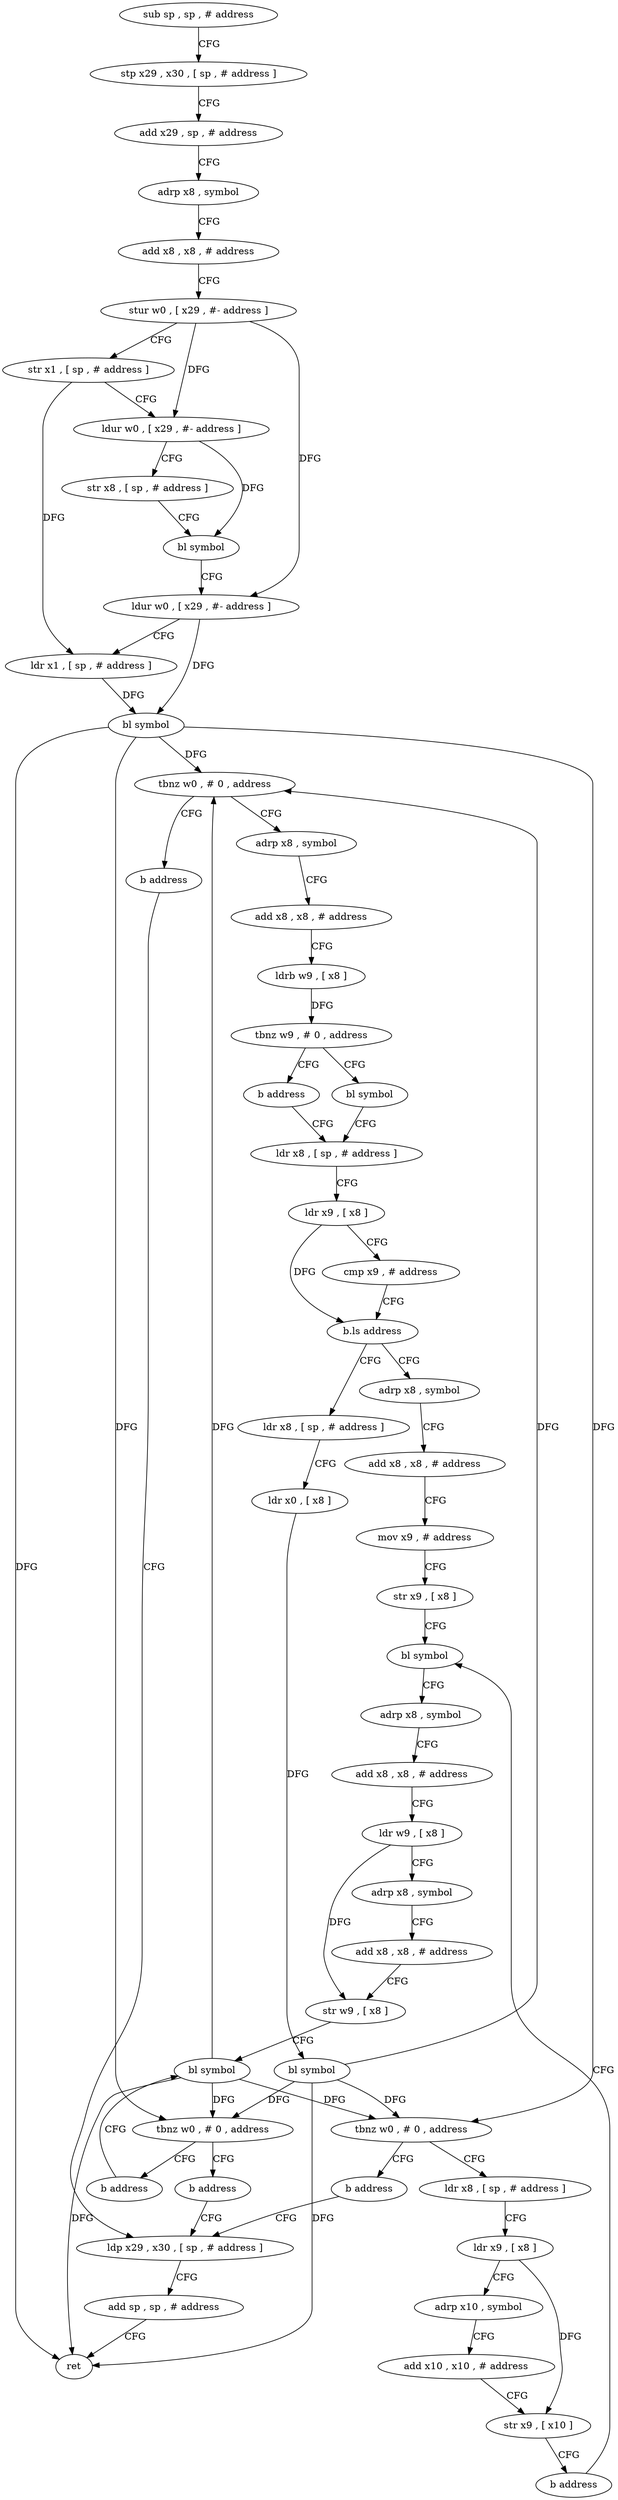digraph "func" {
"4205884" [label = "sub sp , sp , # address" ]
"4205888" [label = "stp x29 , x30 , [ sp , # address ]" ]
"4205892" [label = "add x29 , sp , # address" ]
"4205896" [label = "adrp x8 , symbol" ]
"4205900" [label = "add x8 , x8 , # address" ]
"4205904" [label = "stur w0 , [ x29 , #- address ]" ]
"4205908" [label = "str x1 , [ sp , # address ]" ]
"4205912" [label = "ldur w0 , [ x29 , #- address ]" ]
"4205916" [label = "str x8 , [ sp , # address ]" ]
"4205920" [label = "bl symbol" ]
"4205924" [label = "ldur w0 , [ x29 , #- address ]" ]
"4205928" [label = "ldr x1 , [ sp , # address ]" ]
"4205932" [label = "bl symbol" ]
"4205936" [label = "tbnz w0 , # 0 , address" ]
"4205944" [label = "adrp x8 , symbol" ]
"4205940" [label = "b address" ]
"4205948" [label = "add x8 , x8 , # address" ]
"4205952" [label = "ldrb w9 , [ x8 ]" ]
"4205956" [label = "tbnz w9 , # 0 , address" ]
"4205964" [label = "bl symbol" ]
"4205960" [label = "b address" ]
"4206088" [label = "ldp x29 , x30 , [ sp , # address ]" ]
"4205968" [label = "ldr x8 , [ sp , # address ]" ]
"4206092" [label = "add sp , sp , # address" ]
"4206096" [label = "ret" ]
"4206028" [label = "adrp x8 , symbol" ]
"4206032" [label = "add x8 , x8 , # address" ]
"4206036" [label = "mov x9 , # address" ]
"4206040" [label = "str x9 , [ x8 ]" ]
"4206044" [label = "bl symbol" ]
"4205984" [label = "ldr x8 , [ sp , # address ]" ]
"4205988" [label = "ldr x0 , [ x8 ]" ]
"4205992" [label = "bl symbol" ]
"4205996" [label = "tbnz w0 , # 0 , address" ]
"4206004" [label = "ldr x8 , [ sp , # address ]" ]
"4206000" [label = "b address" ]
"4205972" [label = "ldr x9 , [ x8 ]" ]
"4205976" [label = "cmp x9 , # address" ]
"4205980" [label = "b.ls address" ]
"4206084" [label = "b address" ]
"4206072" [label = "bl symbol" ]
"4206080" [label = "b address" ]
"4206008" [label = "ldr x9 , [ x8 ]" ]
"4206012" [label = "adrp x10 , symbol" ]
"4206016" [label = "add x10 , x10 , # address" ]
"4206020" [label = "str x9 , [ x10 ]" ]
"4206024" [label = "b address" ]
"4206076" [label = "tbnz w0 , # 0 , address" ]
"4206048" [label = "adrp x8 , symbol" ]
"4206052" [label = "add x8 , x8 , # address" ]
"4206056" [label = "ldr w9 , [ x8 ]" ]
"4206060" [label = "adrp x8 , symbol" ]
"4206064" [label = "add x8 , x8 , # address" ]
"4206068" [label = "str w9 , [ x8 ]" ]
"4205884" -> "4205888" [ label = "CFG" ]
"4205888" -> "4205892" [ label = "CFG" ]
"4205892" -> "4205896" [ label = "CFG" ]
"4205896" -> "4205900" [ label = "CFG" ]
"4205900" -> "4205904" [ label = "CFG" ]
"4205904" -> "4205908" [ label = "CFG" ]
"4205904" -> "4205912" [ label = "DFG" ]
"4205904" -> "4205924" [ label = "DFG" ]
"4205908" -> "4205912" [ label = "CFG" ]
"4205908" -> "4205928" [ label = "DFG" ]
"4205912" -> "4205916" [ label = "CFG" ]
"4205912" -> "4205920" [ label = "DFG" ]
"4205916" -> "4205920" [ label = "CFG" ]
"4205920" -> "4205924" [ label = "CFG" ]
"4205924" -> "4205928" [ label = "CFG" ]
"4205924" -> "4205932" [ label = "DFG" ]
"4205928" -> "4205932" [ label = "DFG" ]
"4205932" -> "4205936" [ label = "DFG" ]
"4205932" -> "4206096" [ label = "DFG" ]
"4205932" -> "4205996" [ label = "DFG" ]
"4205932" -> "4206076" [ label = "DFG" ]
"4205936" -> "4205944" [ label = "CFG" ]
"4205936" -> "4205940" [ label = "CFG" ]
"4205944" -> "4205948" [ label = "CFG" ]
"4205940" -> "4206088" [ label = "CFG" ]
"4205948" -> "4205952" [ label = "CFG" ]
"4205952" -> "4205956" [ label = "DFG" ]
"4205956" -> "4205964" [ label = "CFG" ]
"4205956" -> "4205960" [ label = "CFG" ]
"4205964" -> "4205968" [ label = "CFG" ]
"4205960" -> "4205968" [ label = "CFG" ]
"4206088" -> "4206092" [ label = "CFG" ]
"4205968" -> "4205972" [ label = "CFG" ]
"4206092" -> "4206096" [ label = "CFG" ]
"4206028" -> "4206032" [ label = "CFG" ]
"4206032" -> "4206036" [ label = "CFG" ]
"4206036" -> "4206040" [ label = "CFG" ]
"4206040" -> "4206044" [ label = "CFG" ]
"4206044" -> "4206048" [ label = "CFG" ]
"4205984" -> "4205988" [ label = "CFG" ]
"4205988" -> "4205992" [ label = "DFG" ]
"4205992" -> "4205996" [ label = "DFG" ]
"4205992" -> "4205936" [ label = "DFG" ]
"4205992" -> "4206096" [ label = "DFG" ]
"4205992" -> "4206076" [ label = "DFG" ]
"4205996" -> "4206004" [ label = "CFG" ]
"4205996" -> "4206000" [ label = "CFG" ]
"4206004" -> "4206008" [ label = "CFG" ]
"4206000" -> "4206088" [ label = "CFG" ]
"4205972" -> "4205976" [ label = "CFG" ]
"4205972" -> "4205980" [ label = "DFG" ]
"4205976" -> "4205980" [ label = "CFG" ]
"4205980" -> "4206028" [ label = "CFG" ]
"4205980" -> "4205984" [ label = "CFG" ]
"4206084" -> "4206072" [ label = "CFG" ]
"4206072" -> "4206076" [ label = "DFG" ]
"4206072" -> "4205936" [ label = "DFG" ]
"4206072" -> "4205996" [ label = "DFG" ]
"4206072" -> "4206096" [ label = "DFG" ]
"4206080" -> "4206088" [ label = "CFG" ]
"4206008" -> "4206012" [ label = "CFG" ]
"4206008" -> "4206020" [ label = "DFG" ]
"4206012" -> "4206016" [ label = "CFG" ]
"4206016" -> "4206020" [ label = "CFG" ]
"4206020" -> "4206024" [ label = "CFG" ]
"4206024" -> "4206044" [ label = "CFG" ]
"4206076" -> "4206084" [ label = "CFG" ]
"4206076" -> "4206080" [ label = "CFG" ]
"4206048" -> "4206052" [ label = "CFG" ]
"4206052" -> "4206056" [ label = "CFG" ]
"4206056" -> "4206060" [ label = "CFG" ]
"4206056" -> "4206068" [ label = "DFG" ]
"4206060" -> "4206064" [ label = "CFG" ]
"4206064" -> "4206068" [ label = "CFG" ]
"4206068" -> "4206072" [ label = "CFG" ]
}
